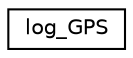 digraph "Graphical Class Hierarchy"
{
 // INTERACTIVE_SVG=YES
  edge [fontname="Helvetica",fontsize="10",labelfontname="Helvetica",labelfontsize="10"];
  node [fontname="Helvetica",fontsize="10",shape=record];
  rankdir="LR";
  Node1 [label="log_GPS",height=0.2,width=0.4,color="black", fillcolor="white", style="filled",URL="$structlog__GPS.html"];
}
